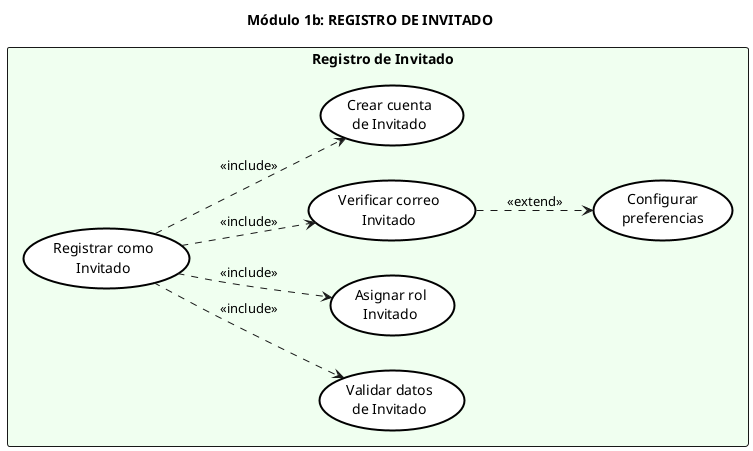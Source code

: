 @startuml moduloUsuarios
left to right direction
skinparam packageStyle rectangle

skinparam usecase {
    BackgroundColor White
    BorderColor Black
    BorderThickness 2
}

skinparam actor {
    BackgroundColor White
    BorderColor Black
    BorderThickness 2
}

skinparam package {
    BorderThickness 2
    FontStyle bold
}

title Módulo 1b: REGISTRO DE INVITADO

' ===== SUBMÓDULO: REGISTRO DE INVITADO =====
package "   Registro de Invitado" #Honeydew {
    usecase (Registrar como\nInvitado) as UC01_I
    usecase (Validar datos\nde Invitado) as UC01_I1
    usecase (Asignar rol\nInvitado) as UC01_I2
    usecase (Verificar correo\nInvitado) as UC01_I3
    usecase (Configurar\npreferencias) as UC01_I4
    usecase (Crear cuenta\nde Invitado) as UC01_I5
}

' Flujo Registro de Invitado
UC01_I ..> UC01_I1 : <<include>>
UC01_I ..> UC01_I2 : <<include>>
UC01_I ..> UC01_I3 : <<include>>
UC01_I3 ..> UC01_I4 : <<extend>>
UC01_I ..> UC01_I5 : <<include>>

@enduml
